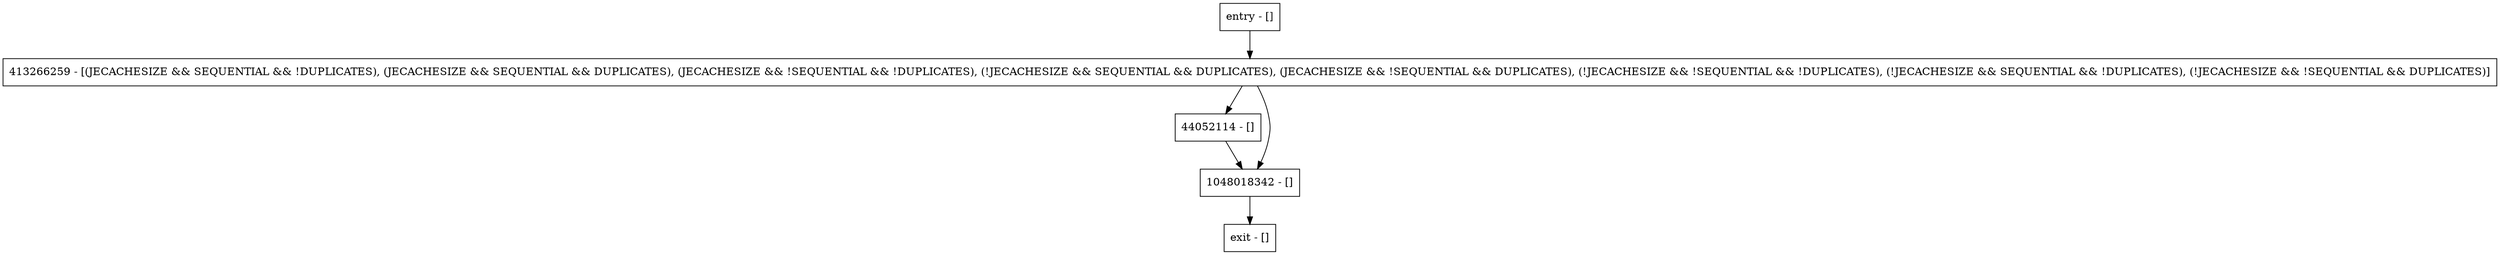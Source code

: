 digraph get3ByteInt {
node [shape=record];
entry [label="entry - []"];
exit [label="exit - []"];
413266259 [label="413266259 - [(JECACHESIZE && SEQUENTIAL && !DUPLICATES), (JECACHESIZE && SEQUENTIAL && DUPLICATES), (JECACHESIZE && !SEQUENTIAL && !DUPLICATES), (!JECACHESIZE && SEQUENTIAL && DUPLICATES), (JECACHESIZE && !SEQUENTIAL && DUPLICATES), (!JECACHESIZE && !SEQUENTIAL && !DUPLICATES), (!JECACHESIZE && SEQUENTIAL && !DUPLICATES), (!JECACHESIZE && !SEQUENTIAL && DUPLICATES)]"];
44052114 [label="44052114 - []"];
1048018342 [label="1048018342 - []"];
entry;
exit;
entry -> 413266259;
413266259 -> 44052114;
413266259 -> 1048018342;
44052114 -> 1048018342;
1048018342 -> exit;
}
